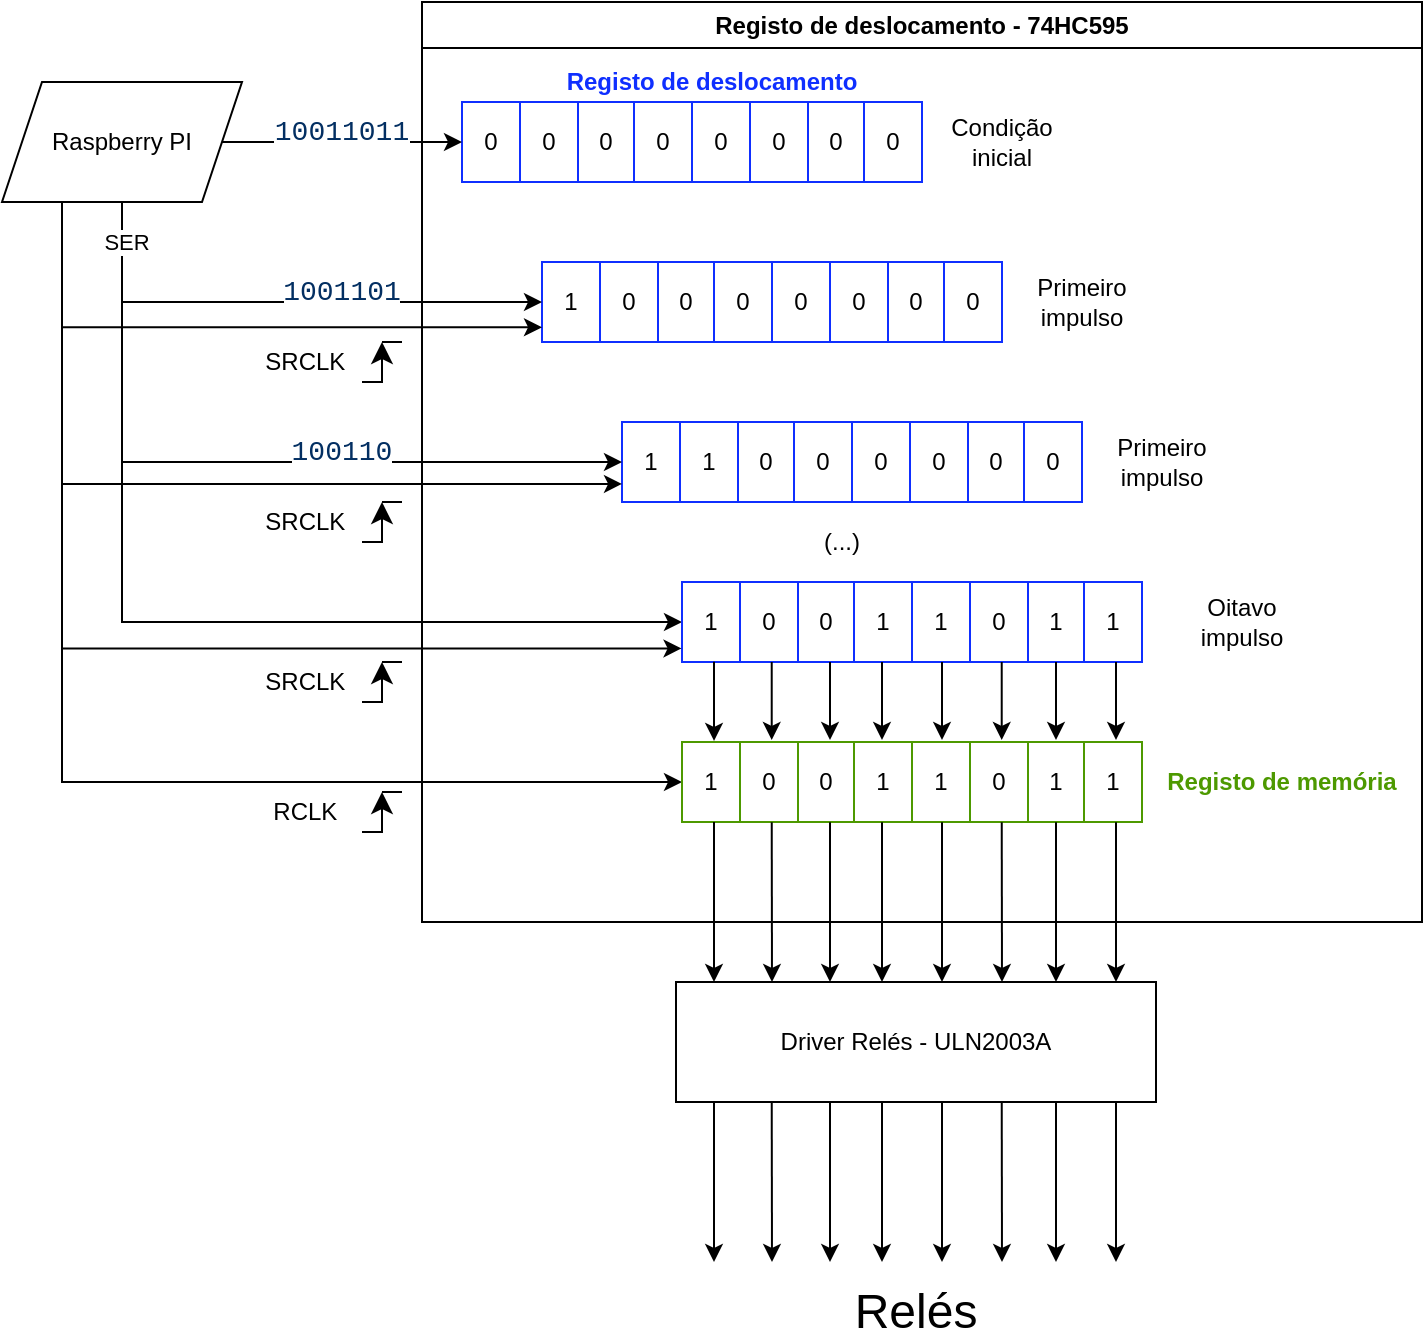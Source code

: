 <mxfile version="24.7.6">
  <diagram name="Page-1" id="7e0a89b8-554c-2b80-1dc8-d5c74ca68de4">
    <mxGraphModel dx="1969" dy="875" grid="1" gridSize="10" guides="1" tooltips="1" connect="1" arrows="1" fold="1" page="1" pageScale="1" pageWidth="827" pageHeight="1169" background="none" math="0" shadow="0">
      <root>
        <mxCell id="0" />
        <mxCell id="1" parent="0" />
        <mxCell id="uhZbqTB7t5NrahT7hXU0-39" value="" style="shape=table;startSize=0;container=1;collapsible=0;childLayout=tableLayout;strokeColor=#0F2FFF;" parent="1" vertex="1">
          <mxGeometry x="330" y="80" width="230" height="40" as="geometry" />
        </mxCell>
        <mxCell id="uhZbqTB7t5NrahT7hXU0-40" value="" style="shape=tableRow;horizontal=0;startSize=0;swimlaneHead=0;swimlaneBody=0;strokeColor=inherit;top=0;left=0;bottom=0;right=0;collapsible=0;dropTarget=0;fillColor=none;points=[[0,0.5],[1,0.5]];portConstraint=eastwest;" parent="uhZbqTB7t5NrahT7hXU0-39" vertex="1">
          <mxGeometry width="230" height="40" as="geometry" />
        </mxCell>
        <mxCell id="uhZbqTB7t5NrahT7hXU0-41" value="0" style="shape=partialRectangle;html=1;whiteSpace=wrap;connectable=0;strokeColor=inherit;overflow=hidden;fillColor=none;top=0;left=0;bottom=0;right=0;pointerEvents=1;" parent="uhZbqTB7t5NrahT7hXU0-40" vertex="1">
          <mxGeometry width="29" height="40" as="geometry">
            <mxRectangle width="29" height="40" as="alternateBounds" />
          </mxGeometry>
        </mxCell>
        <mxCell id="uhZbqTB7t5NrahT7hXU0-42" value="0" style="shape=partialRectangle;html=1;whiteSpace=wrap;connectable=0;strokeColor=#0F2FFF;overflow=hidden;fillColor=none;top=0;left=0;bottom=0;right=0;pointerEvents=1;shadow=1;" parent="uhZbqTB7t5NrahT7hXU0-40" vertex="1">
          <mxGeometry x="29" width="29" height="40" as="geometry">
            <mxRectangle width="29" height="40" as="alternateBounds" />
          </mxGeometry>
        </mxCell>
        <mxCell id="uhZbqTB7t5NrahT7hXU0-43" value="0" style="shape=partialRectangle;html=1;whiteSpace=wrap;connectable=0;strokeColor=inherit;overflow=hidden;fillColor=none;top=0;left=0;bottom=0;right=0;pointerEvents=1;shadow=0;" parent="uhZbqTB7t5NrahT7hXU0-40" vertex="1">
          <mxGeometry x="58" width="28" height="40" as="geometry">
            <mxRectangle width="28" height="40" as="alternateBounds" />
          </mxGeometry>
        </mxCell>
        <mxCell id="uhZbqTB7t5NrahT7hXU0-44" value="0" style="shape=partialRectangle;html=1;whiteSpace=wrap;connectable=0;strokeColor=inherit;overflow=hidden;fillColor=none;top=0;left=0;bottom=0;right=0;pointerEvents=1;" parent="uhZbqTB7t5NrahT7hXU0-40" vertex="1">
          <mxGeometry x="86" width="29" height="40" as="geometry">
            <mxRectangle width="29" height="40" as="alternateBounds" />
          </mxGeometry>
        </mxCell>
        <mxCell id="uhZbqTB7t5NrahT7hXU0-45" value="0" style="shape=partialRectangle;html=1;whiteSpace=wrap;connectable=0;strokeColor=inherit;overflow=hidden;fillColor=none;top=0;left=0;bottom=0;right=0;pointerEvents=1;" parent="uhZbqTB7t5NrahT7hXU0-40" vertex="1">
          <mxGeometry x="115" width="29" height="40" as="geometry">
            <mxRectangle width="29" height="40" as="alternateBounds" />
          </mxGeometry>
        </mxCell>
        <mxCell id="uhZbqTB7t5NrahT7hXU0-46" value="0" style="shape=partialRectangle;html=1;whiteSpace=wrap;connectable=0;strokeColor=inherit;overflow=hidden;fillColor=none;top=0;left=0;bottom=0;right=0;pointerEvents=1;" parent="uhZbqTB7t5NrahT7hXU0-40" vertex="1">
          <mxGeometry x="144" width="29" height="40" as="geometry">
            <mxRectangle width="29" height="40" as="alternateBounds" />
          </mxGeometry>
        </mxCell>
        <mxCell id="uhZbqTB7t5NrahT7hXU0-47" value="0" style="shape=partialRectangle;html=1;whiteSpace=wrap;connectable=0;strokeColor=inherit;overflow=hidden;fillColor=none;top=0;left=0;bottom=0;right=0;pointerEvents=1;" parent="uhZbqTB7t5NrahT7hXU0-40" vertex="1">
          <mxGeometry x="173" width="28" height="40" as="geometry">
            <mxRectangle width="28" height="40" as="alternateBounds" />
          </mxGeometry>
        </mxCell>
        <mxCell id="uhZbqTB7t5NrahT7hXU0-48" value="0" style="shape=partialRectangle;html=1;whiteSpace=wrap;connectable=0;strokeColor=inherit;overflow=hidden;fillColor=none;top=0;left=0;bottom=0;right=0;pointerEvents=1;" parent="uhZbqTB7t5NrahT7hXU0-40" vertex="1">
          <mxGeometry x="201" width="29" height="40" as="geometry">
            <mxRectangle width="29" height="40" as="alternateBounds" />
          </mxGeometry>
        </mxCell>
        <mxCell id="uhZbqTB7t5NrahT7hXU0-49" value="" style="shape=table;startSize=0;container=1;collapsible=0;childLayout=tableLayout;strokeColor=#0F2FFF;" parent="1" vertex="1">
          <mxGeometry x="370" y="160" width="230" height="40" as="geometry" />
        </mxCell>
        <mxCell id="uhZbqTB7t5NrahT7hXU0-50" value="" style="shape=tableRow;horizontal=0;startSize=0;swimlaneHead=0;swimlaneBody=0;strokeColor=inherit;top=0;left=0;bottom=0;right=0;collapsible=0;dropTarget=0;fillColor=none;points=[[0,0.5],[1,0.5]];portConstraint=eastwest;" parent="uhZbqTB7t5NrahT7hXU0-49" vertex="1">
          <mxGeometry width="230" height="40" as="geometry" />
        </mxCell>
        <mxCell id="uhZbqTB7t5NrahT7hXU0-51" value="1" style="shape=partialRectangle;html=1;whiteSpace=wrap;connectable=0;strokeColor=inherit;overflow=hidden;fillColor=none;top=0;left=0;bottom=0;right=0;pointerEvents=1;" parent="uhZbqTB7t5NrahT7hXU0-50" vertex="1">
          <mxGeometry width="29" height="40" as="geometry">
            <mxRectangle width="29" height="40" as="alternateBounds" />
          </mxGeometry>
        </mxCell>
        <mxCell id="uhZbqTB7t5NrahT7hXU0-52" value="0" style="shape=partialRectangle;html=1;whiteSpace=wrap;connectable=0;strokeColor=inherit;overflow=hidden;fillColor=none;top=0;left=0;bottom=0;right=0;pointerEvents=1;" parent="uhZbqTB7t5NrahT7hXU0-50" vertex="1">
          <mxGeometry x="29" width="29" height="40" as="geometry">
            <mxRectangle width="29" height="40" as="alternateBounds" />
          </mxGeometry>
        </mxCell>
        <mxCell id="uhZbqTB7t5NrahT7hXU0-53" value="0" style="shape=partialRectangle;html=1;whiteSpace=wrap;connectable=0;strokeColor=inherit;overflow=hidden;fillColor=none;top=0;left=0;bottom=0;right=0;pointerEvents=1;" parent="uhZbqTB7t5NrahT7hXU0-50" vertex="1">
          <mxGeometry x="58" width="28" height="40" as="geometry">
            <mxRectangle width="28" height="40" as="alternateBounds" />
          </mxGeometry>
        </mxCell>
        <mxCell id="uhZbqTB7t5NrahT7hXU0-54" value="0" style="shape=partialRectangle;html=1;whiteSpace=wrap;connectable=0;strokeColor=inherit;overflow=hidden;fillColor=none;top=0;left=0;bottom=0;right=0;pointerEvents=1;" parent="uhZbqTB7t5NrahT7hXU0-50" vertex="1">
          <mxGeometry x="86" width="29" height="40" as="geometry">
            <mxRectangle width="29" height="40" as="alternateBounds" />
          </mxGeometry>
        </mxCell>
        <mxCell id="uhZbqTB7t5NrahT7hXU0-55" value="0" style="shape=partialRectangle;html=1;whiteSpace=wrap;connectable=0;strokeColor=inherit;overflow=hidden;fillColor=none;top=0;left=0;bottom=0;right=0;pointerEvents=1;" parent="uhZbqTB7t5NrahT7hXU0-50" vertex="1">
          <mxGeometry x="115" width="29" height="40" as="geometry">
            <mxRectangle width="29" height="40" as="alternateBounds" />
          </mxGeometry>
        </mxCell>
        <mxCell id="uhZbqTB7t5NrahT7hXU0-56" value="0" style="shape=partialRectangle;html=1;whiteSpace=wrap;connectable=0;strokeColor=inherit;overflow=hidden;fillColor=none;top=0;left=0;bottom=0;right=0;pointerEvents=1;" parent="uhZbqTB7t5NrahT7hXU0-50" vertex="1">
          <mxGeometry x="144" width="29" height="40" as="geometry">
            <mxRectangle width="29" height="40" as="alternateBounds" />
          </mxGeometry>
        </mxCell>
        <mxCell id="uhZbqTB7t5NrahT7hXU0-57" value="0" style="shape=partialRectangle;html=1;whiteSpace=wrap;connectable=0;strokeColor=inherit;overflow=hidden;fillColor=none;top=0;left=0;bottom=0;right=0;pointerEvents=1;" parent="uhZbqTB7t5NrahT7hXU0-50" vertex="1">
          <mxGeometry x="173" width="28" height="40" as="geometry">
            <mxRectangle width="28" height="40" as="alternateBounds" />
          </mxGeometry>
        </mxCell>
        <mxCell id="uhZbqTB7t5NrahT7hXU0-58" value="0" style="shape=partialRectangle;html=1;whiteSpace=wrap;connectable=0;strokeColor=inherit;overflow=hidden;fillColor=none;top=0;left=0;bottom=0;right=0;pointerEvents=1;" parent="uhZbqTB7t5NrahT7hXU0-50" vertex="1">
          <mxGeometry x="201" width="29" height="40" as="geometry">
            <mxRectangle width="29" height="40" as="alternateBounds" />
          </mxGeometry>
        </mxCell>
        <mxCell id="uhZbqTB7t5NrahT7hXU0-59" value="" style="shape=table;startSize=0;container=1;collapsible=0;childLayout=tableLayout;shadow=0;strokeColor=#0F2FFF;" parent="1" vertex="1">
          <mxGeometry x="410" y="240" width="230" height="40" as="geometry" />
        </mxCell>
        <mxCell id="uhZbqTB7t5NrahT7hXU0-60" value="" style="shape=tableRow;horizontal=0;startSize=0;swimlaneHead=0;swimlaneBody=0;strokeColor=inherit;top=0;left=0;bottom=0;right=0;collapsible=0;dropTarget=0;fillColor=none;points=[[0,0.5],[1,0.5]];portConstraint=eastwest;" parent="uhZbqTB7t5NrahT7hXU0-59" vertex="1">
          <mxGeometry width="230" height="40" as="geometry" />
        </mxCell>
        <mxCell id="uhZbqTB7t5NrahT7hXU0-61" value="1" style="shape=partialRectangle;html=1;whiteSpace=wrap;connectable=0;strokeColor=inherit;overflow=hidden;fillColor=none;top=0;left=0;bottom=0;right=0;pointerEvents=1;" parent="uhZbqTB7t5NrahT7hXU0-60" vertex="1">
          <mxGeometry width="29" height="40" as="geometry">
            <mxRectangle width="29" height="40" as="alternateBounds" />
          </mxGeometry>
        </mxCell>
        <mxCell id="uhZbqTB7t5NrahT7hXU0-62" value="1" style="shape=partialRectangle;html=1;whiteSpace=wrap;connectable=0;strokeColor=inherit;overflow=hidden;fillColor=none;top=0;left=0;bottom=0;right=0;pointerEvents=1;" parent="uhZbqTB7t5NrahT7hXU0-60" vertex="1">
          <mxGeometry x="29" width="29" height="40" as="geometry">
            <mxRectangle width="29" height="40" as="alternateBounds" />
          </mxGeometry>
        </mxCell>
        <mxCell id="uhZbqTB7t5NrahT7hXU0-63" value="0" style="shape=partialRectangle;html=1;whiteSpace=wrap;connectable=0;strokeColor=#0F2FFF;overflow=hidden;fillColor=none;top=0;left=0;bottom=0;right=0;pointerEvents=1;" parent="uhZbqTB7t5NrahT7hXU0-60" vertex="1">
          <mxGeometry x="58" width="28" height="40" as="geometry">
            <mxRectangle width="28" height="40" as="alternateBounds" />
          </mxGeometry>
        </mxCell>
        <mxCell id="uhZbqTB7t5NrahT7hXU0-64" value="0" style="shape=partialRectangle;html=1;whiteSpace=wrap;connectable=0;strokeColor=inherit;overflow=hidden;fillColor=none;top=0;left=0;bottom=0;right=0;pointerEvents=1;" parent="uhZbqTB7t5NrahT7hXU0-60" vertex="1">
          <mxGeometry x="86" width="29" height="40" as="geometry">
            <mxRectangle width="29" height="40" as="alternateBounds" />
          </mxGeometry>
        </mxCell>
        <mxCell id="uhZbqTB7t5NrahT7hXU0-65" value="0" style="shape=partialRectangle;html=1;whiteSpace=wrap;connectable=0;strokeColor=inherit;overflow=hidden;fillColor=none;top=0;left=0;bottom=0;right=0;pointerEvents=1;" parent="uhZbqTB7t5NrahT7hXU0-60" vertex="1">
          <mxGeometry x="115" width="29" height="40" as="geometry">
            <mxRectangle width="29" height="40" as="alternateBounds" />
          </mxGeometry>
        </mxCell>
        <mxCell id="uhZbqTB7t5NrahT7hXU0-66" value="0" style="shape=partialRectangle;html=1;whiteSpace=wrap;connectable=0;strokeColor=inherit;overflow=hidden;fillColor=none;top=0;left=0;bottom=0;right=0;pointerEvents=1;" parent="uhZbqTB7t5NrahT7hXU0-60" vertex="1">
          <mxGeometry x="144" width="29" height="40" as="geometry">
            <mxRectangle width="29" height="40" as="alternateBounds" />
          </mxGeometry>
        </mxCell>
        <mxCell id="uhZbqTB7t5NrahT7hXU0-67" value="0" style="shape=partialRectangle;html=1;whiteSpace=wrap;connectable=0;strokeColor=inherit;overflow=hidden;fillColor=none;top=0;left=0;bottom=0;right=0;pointerEvents=1;" parent="uhZbqTB7t5NrahT7hXU0-60" vertex="1">
          <mxGeometry x="173" width="28" height="40" as="geometry">
            <mxRectangle width="28" height="40" as="alternateBounds" />
          </mxGeometry>
        </mxCell>
        <mxCell id="uhZbqTB7t5NrahT7hXU0-68" value="0" style="shape=partialRectangle;html=1;whiteSpace=wrap;connectable=0;strokeColor=inherit;overflow=hidden;fillColor=none;top=0;left=0;bottom=0;right=0;pointerEvents=1;" parent="uhZbqTB7t5NrahT7hXU0-60" vertex="1">
          <mxGeometry x="201" width="29" height="40" as="geometry">
            <mxRectangle width="29" height="40" as="alternateBounds" />
          </mxGeometry>
        </mxCell>
        <mxCell id="uhZbqTB7t5NrahT7hXU0-74" style="edgeStyle=orthogonalEdgeStyle;rounded=0;orthogonalLoop=1;jettySize=auto;html=1;entryX=0;entryY=0.5;entryDx=0;entryDy=0;" parent="1" source="uhZbqTB7t5NrahT7hXU0-70" target="uhZbqTB7t5NrahT7hXU0-50" edge="1">
          <mxGeometry relative="1" as="geometry" />
        </mxCell>
        <mxCell id="uhZbqTB7t5NrahT7hXU0-96" style="edgeStyle=orthogonalEdgeStyle;rounded=0;orthogonalLoop=1;jettySize=auto;html=1;exitX=0.5;exitY=1;exitDx=0;exitDy=0;entryX=0;entryY=0.5;entryDx=0;entryDy=0;" parent="1" source="uhZbqTB7t5NrahT7hXU0-70" target="uhZbqTB7t5NrahT7hXU0-60" edge="1">
          <mxGeometry relative="1" as="geometry" />
        </mxCell>
        <mxCell id="uhZbqTB7t5NrahT7hXU0-109" style="edgeStyle=orthogonalEdgeStyle;rounded=0;orthogonalLoop=1;jettySize=auto;html=1;entryX=0;entryY=0.5;entryDx=0;entryDy=0;" parent="1" source="uhZbqTB7t5NrahT7hXU0-70" target="uhZbqTB7t5NrahT7hXU0-40" edge="1">
          <mxGeometry relative="1" as="geometry" />
        </mxCell>
        <mxCell id="uhZbqTB7t5NrahT7hXU0-124" style="edgeStyle=orthogonalEdgeStyle;rounded=0;orthogonalLoop=1;jettySize=auto;html=1;exitX=0.5;exitY=1;exitDx=0;exitDy=0;entryX=0;entryY=0.5;entryDx=0;entryDy=0;" parent="1" source="uhZbqTB7t5NrahT7hXU0-70" target="uhZbqTB7t5NrahT7hXU0-113" edge="1">
          <mxGeometry relative="1" as="geometry" />
        </mxCell>
        <mxCell id="uhZbqTB7t5NrahT7hXU0-150" value="SER" style="edgeLabel;html=1;align=center;verticalAlign=middle;resizable=0;points=[];" parent="uhZbqTB7t5NrahT7hXU0-124" vertex="1" connectable="0">
          <mxGeometry x="-0.918" y="2" relative="1" as="geometry">
            <mxPoint as="offset" />
          </mxGeometry>
        </mxCell>
        <mxCell id="uhZbqTB7t5NrahT7hXU0-149" style="edgeStyle=orthogonalEdgeStyle;rounded=0;orthogonalLoop=1;jettySize=auto;html=1;exitX=0.25;exitY=1;exitDx=0;exitDy=0;entryX=0;entryY=0.5;entryDx=0;entryDy=0;" parent="1" source="uhZbqTB7t5NrahT7hXU0-70" target="uhZbqTB7t5NrahT7hXU0-139" edge="1">
          <mxGeometry relative="1" as="geometry" />
        </mxCell>
        <mxCell id="uhZbqTB7t5NrahT7hXU0-70" value="Raspberry PI" style="shape=parallelogram;perimeter=parallelogramPerimeter;whiteSpace=wrap;html=1;fixedSize=1;" parent="1" vertex="1">
          <mxGeometry x="100" y="70" width="120" height="60" as="geometry" />
        </mxCell>
        <mxCell id="uhZbqTB7t5NrahT7hXU0-73" value="Condição inicial" style="text;html=1;align=center;verticalAlign=middle;whiteSpace=wrap;rounded=0;" parent="1" vertex="1">
          <mxGeometry x="570" y="85" width="60" height="30" as="geometry" />
        </mxCell>
        <mxCell id="uhZbqTB7t5NrahT7hXU0-75" value="&lt;div style=&quot;color: rgb(36, 41, 46); background-color: rgb(255, 255, 255); font-family: Consolas, &amp;quot;Courier New&amp;quot;, monospace; font-size: 14px; line-height: 19px; white-space: pre;&quot;&gt;&lt;span style=&quot;color: #032f62;&quot;&gt;1001101&lt;/span&gt;&lt;/div&gt;" style="text;html=1;align=center;verticalAlign=middle;whiteSpace=wrap;rounded=0;" parent="1" vertex="1">
          <mxGeometry x="240" y="160" width="60" height="30" as="geometry" />
        </mxCell>
        <mxCell id="uhZbqTB7t5NrahT7hXU0-78" style="edgeStyle=orthogonalEdgeStyle;rounded=0;orthogonalLoop=1;jettySize=auto;html=1;exitX=0.25;exitY=1;exitDx=0;exitDy=0;entryX=0;entryY=0.816;entryDx=0;entryDy=0;entryPerimeter=0;" parent="1" source="uhZbqTB7t5NrahT7hXU0-70" target="uhZbqTB7t5NrahT7hXU0-50" edge="1">
          <mxGeometry relative="1" as="geometry" />
        </mxCell>
        <mxCell id="uhZbqTB7t5NrahT7hXU0-93" value="" style="group" parent="1" vertex="1" connectable="0">
          <mxGeometry x="230" y="200" width="70" height="20" as="geometry" />
        </mxCell>
        <mxCell id="uhZbqTB7t5NrahT7hXU0-76" value="SRCLK&amp;nbsp;&amp;nbsp;" style="text;html=1;align=center;verticalAlign=middle;whiteSpace=wrap;rounded=0;" parent="uhZbqTB7t5NrahT7hXU0-93" vertex="1">
          <mxGeometry y="5" width="50" height="10" as="geometry" />
        </mxCell>
        <mxCell id="uhZbqTB7t5NrahT7hXU0-92" value="" style="group" parent="uhZbqTB7t5NrahT7hXU0-93" vertex="1" connectable="0">
          <mxGeometry x="50" width="20" height="20" as="geometry" />
        </mxCell>
        <mxCell id="uhZbqTB7t5NrahT7hXU0-88" value="" style="endArrow=none;html=1;rounded=0;movable=1;resizable=1;rotatable=1;deletable=1;editable=1;locked=0;connectable=1;" parent="uhZbqTB7t5NrahT7hXU0-92" edge="1">
          <mxGeometry width="50" height="50" relative="1" as="geometry">
            <mxPoint x="10" as="sourcePoint" />
            <mxPoint x="20" as="targetPoint" />
          </mxGeometry>
        </mxCell>
        <mxCell id="uhZbqTB7t5NrahT7hXU0-91" value="" style="edgeStyle=segmentEdgeStyle;endArrow=classic;html=1;curved=0;rounded=0;endSize=8;startSize=8;movable=1;resizable=1;rotatable=1;deletable=1;editable=1;locked=0;connectable=1;" parent="uhZbqTB7t5NrahT7hXU0-92" edge="1">
          <mxGeometry width="50" height="50" relative="1" as="geometry">
            <mxPoint y="20" as="sourcePoint" />
            <mxPoint x="10" as="targetPoint" />
          </mxGeometry>
        </mxCell>
        <mxCell id="uhZbqTB7t5NrahT7hXU0-94" value="Primeiro impulso" style="text;html=1;align=center;verticalAlign=middle;whiteSpace=wrap;rounded=0;" parent="1" vertex="1">
          <mxGeometry x="610" y="165" width="60" height="30" as="geometry" />
        </mxCell>
        <mxCell id="uhZbqTB7t5NrahT7hXU0-98" style="edgeStyle=orthogonalEdgeStyle;rounded=0;orthogonalLoop=1;jettySize=auto;html=1;exitX=0.25;exitY=1;exitDx=0;exitDy=0;entryX=0;entryY=0.774;entryDx=0;entryDy=0;entryPerimeter=0;" parent="1" source="uhZbqTB7t5NrahT7hXU0-70" target="uhZbqTB7t5NrahT7hXU0-60" edge="1">
          <mxGeometry relative="1" as="geometry" />
        </mxCell>
        <mxCell id="uhZbqTB7t5NrahT7hXU0-99" value="&lt;div style=&quot;color: rgb(36, 41, 46); background-color: rgb(255, 255, 255); font-family: Consolas, &amp;quot;Courier New&amp;quot;, monospace; font-size: 14px; line-height: 19px; white-space: pre;&quot;&gt;&lt;span style=&quot;color: #032f62;&quot;&gt;100110&lt;/span&gt;&lt;/div&gt;" style="text;html=1;align=center;verticalAlign=middle;whiteSpace=wrap;rounded=0;" parent="1" vertex="1">
          <mxGeometry x="240" y="240" width="60" height="30" as="geometry" />
        </mxCell>
        <mxCell id="uhZbqTB7t5NrahT7hXU0-100" value="" style="group" parent="1" vertex="1" connectable="0">
          <mxGeometry x="230" y="280" width="70" height="20" as="geometry" />
        </mxCell>
        <mxCell id="uhZbqTB7t5NrahT7hXU0-101" value="SRCLK&amp;nbsp;&amp;nbsp;" style="text;html=1;align=center;verticalAlign=middle;whiteSpace=wrap;rounded=0;" parent="uhZbqTB7t5NrahT7hXU0-100" vertex="1">
          <mxGeometry y="5" width="50" height="10" as="geometry" />
        </mxCell>
        <mxCell id="uhZbqTB7t5NrahT7hXU0-102" value="" style="group" parent="uhZbqTB7t5NrahT7hXU0-100" vertex="1" connectable="0">
          <mxGeometry x="50" width="20" height="20" as="geometry" />
        </mxCell>
        <mxCell id="uhZbqTB7t5NrahT7hXU0-103" value="" style="endArrow=none;html=1;rounded=0;movable=1;resizable=1;rotatable=1;deletable=1;editable=1;locked=0;connectable=1;" parent="uhZbqTB7t5NrahT7hXU0-102" edge="1">
          <mxGeometry width="50" height="50" relative="1" as="geometry">
            <mxPoint x="10" as="sourcePoint" />
            <mxPoint x="20" as="targetPoint" />
          </mxGeometry>
        </mxCell>
        <mxCell id="uhZbqTB7t5NrahT7hXU0-104" value="" style="edgeStyle=segmentEdgeStyle;endArrow=classic;html=1;curved=0;rounded=0;endSize=8;startSize=8;movable=1;resizable=1;rotatable=1;deletable=1;editable=1;locked=0;connectable=1;" parent="uhZbqTB7t5NrahT7hXU0-102" edge="1">
          <mxGeometry width="50" height="50" relative="1" as="geometry">
            <mxPoint y="20" as="sourcePoint" />
            <mxPoint x="10" as="targetPoint" />
          </mxGeometry>
        </mxCell>
        <mxCell id="uhZbqTB7t5NrahT7hXU0-105" value="Primeiro impulso" style="text;html=1;align=center;verticalAlign=middle;whiteSpace=wrap;rounded=0;" parent="1" vertex="1">
          <mxGeometry x="650" y="245" width="60" height="30" as="geometry" />
        </mxCell>
        <mxCell id="uhZbqTB7t5NrahT7hXU0-110" value="&lt;div style=&quot;color: rgb(36, 41, 46); background-color: rgb(255, 255, 255); font-family: Consolas, &amp;quot;Courier New&amp;quot;, monospace; font-size: 14px; line-height: 19px; white-space: pre;&quot;&gt;&lt;span style=&quot;color: #032f62;&quot;&gt;10011011&lt;/span&gt;&lt;/div&gt;" style="text;html=1;align=center;verticalAlign=middle;whiteSpace=wrap;rounded=0;" parent="1" vertex="1">
          <mxGeometry x="240" y="80" width="60" height="30" as="geometry" />
        </mxCell>
        <mxCell id="uhZbqTB7t5NrahT7hXU0-111" value="(...)" style="text;html=1;align=center;verticalAlign=middle;whiteSpace=wrap;rounded=0;" parent="1" vertex="1">
          <mxGeometry x="490" y="290" width="60" height="20" as="geometry" />
        </mxCell>
        <mxCell id="uhZbqTB7t5NrahT7hXU0-112" value="" style="shape=table;startSize=0;container=1;collapsible=0;childLayout=tableLayout;strokeColor=#0F2FFF;points=[[0,0,0,0,0],[0,0.25,0,0,0],[0,0.5,0,0,0],[0,0.75,0,0,0],[0,1,0,0,0],[0.09,0.99,0,0,0],[0.25,0,0,0,0],[0.25,1,0,0,0],[0.35,0.99,0,0,0],[0.5,0,0,0,0],[0.5,1,0,0,0],[0.61,1,0,0,1],[0.75,0,0,0,0],[0.75,1,0,0,0],[0.88,1,0,0,0],[1,0,0,0,0],[1,0.25,0,0,0],[1,0.5,0,0,0],[1,0.75,0,0,0],[1,1,0,0,0]];" parent="1" vertex="1">
          <mxGeometry x="440" y="320" width="230" height="40" as="geometry" />
        </mxCell>
        <mxCell id="uhZbqTB7t5NrahT7hXU0-113" value="" style="shape=tableRow;horizontal=0;startSize=0;swimlaneHead=0;swimlaneBody=0;strokeColor=inherit;top=0;left=0;bottom=0;right=0;collapsible=0;dropTarget=0;fillColor=none;points=[[0,0.5],[1,0.5]];portConstraint=eastwest;" parent="uhZbqTB7t5NrahT7hXU0-112" vertex="1">
          <mxGeometry width="230" height="40" as="geometry" />
        </mxCell>
        <mxCell id="uhZbqTB7t5NrahT7hXU0-114" value="1" style="shape=partialRectangle;html=1;whiteSpace=wrap;connectable=0;strokeColor=inherit;overflow=hidden;fillColor=none;top=0;left=0;bottom=0;right=0;pointerEvents=1;" parent="uhZbqTB7t5NrahT7hXU0-113" vertex="1">
          <mxGeometry width="29" height="40" as="geometry">
            <mxRectangle width="29" height="40" as="alternateBounds" />
          </mxGeometry>
        </mxCell>
        <mxCell id="uhZbqTB7t5NrahT7hXU0-115" value="0" style="shape=partialRectangle;html=1;whiteSpace=wrap;connectable=0;strokeColor=inherit;overflow=hidden;fillColor=none;top=0;left=0;bottom=0;right=0;pointerEvents=1;" parent="uhZbqTB7t5NrahT7hXU0-113" vertex="1">
          <mxGeometry x="29" width="29" height="40" as="geometry">
            <mxRectangle width="29" height="40" as="alternateBounds" />
          </mxGeometry>
        </mxCell>
        <mxCell id="uhZbqTB7t5NrahT7hXU0-116" value="0" style="shape=partialRectangle;html=1;whiteSpace=wrap;connectable=0;strokeColor=inherit;overflow=hidden;fillColor=none;top=0;left=0;bottom=0;right=0;pointerEvents=1;" parent="uhZbqTB7t5NrahT7hXU0-113" vertex="1">
          <mxGeometry x="58" width="28" height="40" as="geometry">
            <mxRectangle width="28" height="40" as="alternateBounds" />
          </mxGeometry>
        </mxCell>
        <mxCell id="uhZbqTB7t5NrahT7hXU0-117" value="1" style="shape=partialRectangle;html=1;whiteSpace=wrap;connectable=0;strokeColor=inherit;overflow=hidden;fillColor=none;top=0;left=0;bottom=0;right=0;pointerEvents=1;" parent="uhZbqTB7t5NrahT7hXU0-113" vertex="1">
          <mxGeometry x="86" width="29" height="40" as="geometry">
            <mxRectangle width="29" height="40" as="alternateBounds" />
          </mxGeometry>
        </mxCell>
        <mxCell id="uhZbqTB7t5NrahT7hXU0-118" value="1" style="shape=partialRectangle;html=1;whiteSpace=wrap;connectable=0;strokeColor=inherit;overflow=hidden;fillColor=none;top=0;left=0;bottom=0;right=0;pointerEvents=1;" parent="uhZbqTB7t5NrahT7hXU0-113" vertex="1">
          <mxGeometry x="115" width="29" height="40" as="geometry">
            <mxRectangle width="29" height="40" as="alternateBounds" />
          </mxGeometry>
        </mxCell>
        <mxCell id="uhZbqTB7t5NrahT7hXU0-119" value="0" style="shape=partialRectangle;html=1;whiteSpace=wrap;connectable=0;strokeColor=inherit;overflow=hidden;fillColor=none;top=0;left=0;bottom=0;right=0;pointerEvents=1;" parent="uhZbqTB7t5NrahT7hXU0-113" vertex="1">
          <mxGeometry x="144" width="29" height="40" as="geometry">
            <mxRectangle width="29" height="40" as="alternateBounds" />
          </mxGeometry>
        </mxCell>
        <mxCell id="uhZbqTB7t5NrahT7hXU0-120" value="1" style="shape=partialRectangle;html=1;whiteSpace=wrap;connectable=0;strokeColor=inherit;overflow=hidden;fillColor=none;top=0;left=0;bottom=0;right=0;pointerEvents=1;" parent="uhZbqTB7t5NrahT7hXU0-113" vertex="1">
          <mxGeometry x="173" width="28" height="40" as="geometry">
            <mxRectangle width="28" height="40" as="alternateBounds" />
          </mxGeometry>
        </mxCell>
        <mxCell id="uhZbqTB7t5NrahT7hXU0-121" value="1" style="shape=partialRectangle;html=1;whiteSpace=wrap;connectable=0;strokeColor=inherit;overflow=hidden;fillColor=none;top=0;left=0;bottom=0;right=0;pointerEvents=1;" parent="uhZbqTB7t5NrahT7hXU0-113" vertex="1">
          <mxGeometry x="201" width="29" height="40" as="geometry">
            <mxRectangle width="29" height="40" as="alternateBounds" />
          </mxGeometry>
        </mxCell>
        <mxCell id="uhZbqTB7t5NrahT7hXU0-122" value="Oitavo&lt;div&gt;impulso&lt;/div&gt;" style="text;html=1;align=center;verticalAlign=middle;whiteSpace=wrap;rounded=0;" parent="1" vertex="1">
          <mxGeometry x="690" y="325" width="60" height="30" as="geometry" />
        </mxCell>
        <mxCell id="uhZbqTB7t5NrahT7hXU0-125" style="edgeStyle=orthogonalEdgeStyle;rounded=0;orthogonalLoop=1;jettySize=auto;html=1;exitX=0.25;exitY=1;exitDx=0;exitDy=0;entryX=-0.001;entryY=0.83;entryDx=0;entryDy=0;entryPerimeter=0;" parent="1" source="uhZbqTB7t5NrahT7hXU0-70" target="uhZbqTB7t5NrahT7hXU0-113" edge="1">
          <mxGeometry relative="1" as="geometry" />
        </mxCell>
        <mxCell id="uhZbqTB7t5NrahT7hXU0-132" value="" style="group" parent="1" vertex="1" connectable="0">
          <mxGeometry x="230" y="360" width="70" height="20" as="geometry" />
        </mxCell>
        <mxCell id="uhZbqTB7t5NrahT7hXU0-133" value="SRCLK&amp;nbsp;&amp;nbsp;" style="text;html=1;align=center;verticalAlign=middle;whiteSpace=wrap;rounded=0;" parent="uhZbqTB7t5NrahT7hXU0-132" vertex="1">
          <mxGeometry y="5" width="50" height="10" as="geometry" />
        </mxCell>
        <mxCell id="uhZbqTB7t5NrahT7hXU0-134" value="" style="group" parent="uhZbqTB7t5NrahT7hXU0-132" vertex="1" connectable="0">
          <mxGeometry x="50" width="20" height="20" as="geometry" />
        </mxCell>
        <mxCell id="uhZbqTB7t5NrahT7hXU0-135" value="" style="endArrow=none;html=1;rounded=0;movable=1;resizable=1;rotatable=1;deletable=1;editable=1;locked=0;connectable=1;" parent="uhZbqTB7t5NrahT7hXU0-134" edge="1">
          <mxGeometry width="50" height="50" relative="1" as="geometry">
            <mxPoint x="10" as="sourcePoint" />
            <mxPoint x="20" as="targetPoint" />
          </mxGeometry>
        </mxCell>
        <mxCell id="uhZbqTB7t5NrahT7hXU0-136" value="" style="edgeStyle=segmentEdgeStyle;endArrow=classic;html=1;curved=0;rounded=0;endSize=8;startSize=8;movable=1;resizable=1;rotatable=1;deletable=1;editable=1;locked=0;connectable=1;" parent="uhZbqTB7t5NrahT7hXU0-134" edge="1">
          <mxGeometry width="50" height="50" relative="1" as="geometry">
            <mxPoint y="20" as="sourcePoint" />
            <mxPoint x="10" as="targetPoint" />
          </mxGeometry>
        </mxCell>
        <mxCell id="uhZbqTB7t5NrahT7hXU0-138" value="" style="shape=table;startSize=0;container=1;collapsible=0;childLayout=tableLayout;strokeColor=#4D9900;" parent="1" vertex="1">
          <mxGeometry x="440" y="400" width="230" height="40" as="geometry" />
        </mxCell>
        <mxCell id="uhZbqTB7t5NrahT7hXU0-139" value="" style="shape=tableRow;horizontal=0;startSize=0;swimlaneHead=0;swimlaneBody=0;strokeColor=#4D9900;top=0;left=0;bottom=0;right=0;collapsible=0;dropTarget=0;fillColor=none;points=[[0,0.5],[1,0.5]];portConstraint=eastwest;" parent="uhZbqTB7t5NrahT7hXU0-138" vertex="1">
          <mxGeometry width="230" height="40" as="geometry" />
        </mxCell>
        <mxCell id="uhZbqTB7t5NrahT7hXU0-140" value="1" style="shape=partialRectangle;html=1;whiteSpace=wrap;connectable=0;strokeColor=inherit;overflow=hidden;fillColor=none;top=0;left=0;bottom=0;right=0;pointerEvents=1;" parent="uhZbqTB7t5NrahT7hXU0-139" vertex="1">
          <mxGeometry width="29" height="40" as="geometry">
            <mxRectangle width="29" height="40" as="alternateBounds" />
          </mxGeometry>
        </mxCell>
        <mxCell id="uhZbqTB7t5NrahT7hXU0-141" value="0" style="shape=partialRectangle;html=1;whiteSpace=wrap;connectable=0;strokeColor=inherit;overflow=hidden;fillColor=none;top=0;left=0;bottom=0;right=0;pointerEvents=1;" parent="uhZbqTB7t5NrahT7hXU0-139" vertex="1">
          <mxGeometry x="29" width="29" height="40" as="geometry">
            <mxRectangle width="29" height="40" as="alternateBounds" />
          </mxGeometry>
        </mxCell>
        <mxCell id="uhZbqTB7t5NrahT7hXU0-142" value="0" style="shape=partialRectangle;html=1;whiteSpace=wrap;connectable=0;strokeColor=inherit;overflow=hidden;fillColor=none;top=0;left=0;bottom=0;right=0;pointerEvents=1;" parent="uhZbqTB7t5NrahT7hXU0-139" vertex="1">
          <mxGeometry x="58" width="28" height="40" as="geometry">
            <mxRectangle width="28" height="40" as="alternateBounds" />
          </mxGeometry>
        </mxCell>
        <mxCell id="uhZbqTB7t5NrahT7hXU0-143" value="1" style="shape=partialRectangle;html=1;whiteSpace=wrap;connectable=0;strokeColor=inherit;overflow=hidden;fillColor=none;top=0;left=0;bottom=0;right=0;pointerEvents=1;" parent="uhZbqTB7t5NrahT7hXU0-139" vertex="1">
          <mxGeometry x="86" width="29" height="40" as="geometry">
            <mxRectangle width="29" height="40" as="alternateBounds" />
          </mxGeometry>
        </mxCell>
        <mxCell id="uhZbqTB7t5NrahT7hXU0-144" value="1" style="shape=partialRectangle;html=1;whiteSpace=wrap;connectable=0;strokeColor=inherit;overflow=hidden;fillColor=none;top=0;left=0;bottom=0;right=0;pointerEvents=1;" parent="uhZbqTB7t5NrahT7hXU0-139" vertex="1">
          <mxGeometry x="115" width="29" height="40" as="geometry">
            <mxRectangle width="29" height="40" as="alternateBounds" />
          </mxGeometry>
        </mxCell>
        <mxCell id="uhZbqTB7t5NrahT7hXU0-145" value="0" style="shape=partialRectangle;html=1;whiteSpace=wrap;connectable=0;strokeColor=inherit;overflow=hidden;fillColor=none;top=0;left=0;bottom=0;right=0;pointerEvents=1;" parent="uhZbqTB7t5NrahT7hXU0-139" vertex="1">
          <mxGeometry x="144" width="29" height="40" as="geometry">
            <mxRectangle width="29" height="40" as="alternateBounds" />
          </mxGeometry>
        </mxCell>
        <mxCell id="uhZbqTB7t5NrahT7hXU0-146" value="1" style="shape=partialRectangle;html=1;whiteSpace=wrap;connectable=0;strokeColor=inherit;overflow=hidden;fillColor=none;top=0;left=0;bottom=0;right=0;pointerEvents=1;" parent="uhZbqTB7t5NrahT7hXU0-139" vertex="1">
          <mxGeometry x="173" width="28" height="40" as="geometry">
            <mxRectangle width="28" height="40" as="alternateBounds" />
          </mxGeometry>
        </mxCell>
        <mxCell id="uhZbqTB7t5NrahT7hXU0-147" value="1" style="shape=partialRectangle;html=1;whiteSpace=wrap;connectable=0;strokeColor=inherit;overflow=hidden;fillColor=none;top=0;left=0;bottom=0;right=0;pointerEvents=1;" parent="uhZbqTB7t5NrahT7hXU0-139" vertex="1">
          <mxGeometry x="201" width="29" height="40" as="geometry">
            <mxRectangle width="29" height="40" as="alternateBounds" />
          </mxGeometry>
        </mxCell>
        <mxCell id="uhZbqTB7t5NrahT7hXU0-151" value="&lt;font color=&quot;#4d9900&quot;&gt;&lt;b&gt;Registo de memória&lt;/b&gt;&lt;/font&gt;" style="text;html=1;align=center;verticalAlign=middle;whiteSpace=wrap;rounded=0;" parent="1" vertex="1">
          <mxGeometry x="680" y="405" width="120" height="30" as="geometry" />
        </mxCell>
        <mxCell id="uhZbqTB7t5NrahT7hXU0-153" value="" style="group" parent="1" vertex="1" connectable="0">
          <mxGeometry x="230" y="425" width="70" height="20" as="geometry" />
        </mxCell>
        <mxCell id="uhZbqTB7t5NrahT7hXU0-154" value="RCLK&amp;nbsp;&amp;nbsp;" style="text;html=1;align=center;verticalAlign=middle;whiteSpace=wrap;rounded=0;" parent="uhZbqTB7t5NrahT7hXU0-153" vertex="1">
          <mxGeometry y="5" width="50" height="10" as="geometry" />
        </mxCell>
        <mxCell id="uhZbqTB7t5NrahT7hXU0-155" value="" style="group" parent="uhZbqTB7t5NrahT7hXU0-153" vertex="1" connectable="0">
          <mxGeometry x="50" width="20" height="20" as="geometry" />
        </mxCell>
        <mxCell id="uhZbqTB7t5NrahT7hXU0-156" value="" style="endArrow=none;html=1;rounded=0;movable=1;resizable=1;rotatable=1;deletable=1;editable=1;locked=0;connectable=1;" parent="uhZbqTB7t5NrahT7hXU0-155" edge="1">
          <mxGeometry width="50" height="50" relative="1" as="geometry">
            <mxPoint x="10" as="sourcePoint" />
            <mxPoint x="20" as="targetPoint" />
          </mxGeometry>
        </mxCell>
        <mxCell id="uhZbqTB7t5NrahT7hXU0-157" value="" style="edgeStyle=segmentEdgeStyle;endArrow=classic;html=1;curved=0;rounded=0;endSize=8;startSize=8;movable=1;resizable=1;rotatable=1;deletable=1;editable=1;locked=0;connectable=1;" parent="uhZbqTB7t5NrahT7hXU0-155" edge="1">
          <mxGeometry width="50" height="50" relative="1" as="geometry">
            <mxPoint y="20" as="sourcePoint" />
            <mxPoint x="10" as="targetPoint" />
          </mxGeometry>
        </mxCell>
        <mxCell id="uhZbqTB7t5NrahT7hXU0-159" value="" style="endArrow=classic;html=1;rounded=0;exitX=0.06;exitY=0.997;exitDx=0;exitDy=0;exitPerimeter=0;entryX=0.06;entryY=-0.014;entryDx=0;entryDy=0;entryPerimeter=0;" parent="1" edge="1">
          <mxGeometry width="50" height="50" relative="1" as="geometry">
            <mxPoint x="456.0" y="359.88" as="sourcePoint" />
            <mxPoint x="456.0" y="399.44" as="targetPoint" />
          </mxGeometry>
        </mxCell>
        <mxCell id="uhZbqTB7t5NrahT7hXU0-160" value="" style="endArrow=classic;html=1;rounded=0;exitX=0.06;exitY=0.997;exitDx=0;exitDy=0;exitPerimeter=0;entryX=0.06;entryY=-0.014;entryDx=0;entryDy=0;entryPerimeter=0;" parent="1" edge="1">
          <mxGeometry width="50" height="50" relative="1" as="geometry">
            <mxPoint x="484.86" y="360" as="sourcePoint" />
            <mxPoint x="484.86" y="399" as="targetPoint" />
          </mxGeometry>
        </mxCell>
        <mxCell id="uhZbqTB7t5NrahT7hXU0-161" value="" style="endArrow=classic;html=1;rounded=0;exitX=0.06;exitY=0.997;exitDx=0;exitDy=0;exitPerimeter=0;entryX=0.06;entryY=-0.014;entryDx=0;entryDy=0;entryPerimeter=0;" parent="1" edge="1">
          <mxGeometry width="50" height="50" relative="1" as="geometry">
            <mxPoint x="514" y="360" as="sourcePoint" />
            <mxPoint x="514" y="399" as="targetPoint" />
          </mxGeometry>
        </mxCell>
        <mxCell id="uhZbqTB7t5NrahT7hXU0-162" value="" style="endArrow=classic;html=1;rounded=0;exitX=0.06;exitY=0.997;exitDx=0;exitDy=0;exitPerimeter=0;entryX=0.06;entryY=-0.014;entryDx=0;entryDy=0;entryPerimeter=0;" parent="1" edge="1">
          <mxGeometry width="50" height="50" relative="1" as="geometry">
            <mxPoint x="540" y="360" as="sourcePoint" />
            <mxPoint x="540" y="399" as="targetPoint" />
          </mxGeometry>
        </mxCell>
        <mxCell id="uhZbqTB7t5NrahT7hXU0-163" value="" style="endArrow=classic;html=1;rounded=0;exitX=0.06;exitY=0.997;exitDx=0;exitDy=0;exitPerimeter=0;entryX=0.06;entryY=-0.014;entryDx=0;entryDy=0;entryPerimeter=0;" parent="1" edge="1">
          <mxGeometry width="50" height="50" relative="1" as="geometry">
            <mxPoint x="570" y="360" as="sourcePoint" />
            <mxPoint x="570" y="399" as="targetPoint" />
          </mxGeometry>
        </mxCell>
        <mxCell id="uhZbqTB7t5NrahT7hXU0-164" value="" style="endArrow=classic;html=1;rounded=0;exitX=0.06;exitY=0.997;exitDx=0;exitDy=0;exitPerimeter=0;entryX=0.06;entryY=-0.014;entryDx=0;entryDy=0;entryPerimeter=0;" parent="1" edge="1">
          <mxGeometry width="50" height="50" relative="1" as="geometry">
            <mxPoint x="599.86" y="360" as="sourcePoint" />
            <mxPoint x="599.86" y="399" as="targetPoint" />
          </mxGeometry>
        </mxCell>
        <mxCell id="uhZbqTB7t5NrahT7hXU0-165" value="" style="endArrow=classic;html=1;rounded=0;exitX=0.06;exitY=0.997;exitDx=0;exitDy=0;exitPerimeter=0;entryX=0.06;entryY=-0.014;entryDx=0;entryDy=0;entryPerimeter=0;" parent="1" edge="1">
          <mxGeometry width="50" height="50" relative="1" as="geometry">
            <mxPoint x="627" y="360" as="sourcePoint" />
            <mxPoint x="627" y="399" as="targetPoint" />
          </mxGeometry>
        </mxCell>
        <mxCell id="uhZbqTB7t5NrahT7hXU0-166" value="" style="endArrow=classic;html=1;rounded=0;exitX=0.06;exitY=0.997;exitDx=0;exitDy=0;exitPerimeter=0;entryX=0.06;entryY=-0.014;entryDx=0;entryDy=0;entryPerimeter=0;" parent="1" edge="1">
          <mxGeometry width="50" height="50" relative="1" as="geometry">
            <mxPoint x="657" y="360" as="sourcePoint" />
            <mxPoint x="657" y="399" as="targetPoint" />
          </mxGeometry>
        </mxCell>
        <mxCell id="uhZbqTB7t5NrahT7hXU0-175" value="&lt;font style=&quot;font-size: 24px;&quot;&gt;Relés&lt;/font&gt;" style="text;html=1;align=center;verticalAlign=middle;whiteSpace=wrap;rounded=0;" parent="1" vertex="1">
          <mxGeometry x="526.5" y="670" width="60" height="30" as="geometry" />
        </mxCell>
        <mxCell id="zEXcVn-If0xFbKDwctVV-1" value="Registo de deslocamento - 74HC595" style="swimlane;whiteSpace=wrap;html=1;" vertex="1" parent="1">
          <mxGeometry x="310" y="30" width="500" height="460" as="geometry" />
        </mxCell>
        <mxCell id="uhZbqTB7t5NrahT7hXU0-137" value="&lt;font color=&quot;#0f2fff&quot;&gt;&lt;b&gt;Registo de deslocamento&lt;/b&gt;&lt;/font&gt;" style="text;html=1;align=center;verticalAlign=middle;whiteSpace=wrap;rounded=0;" parent="zEXcVn-If0xFbKDwctVV-1" vertex="1">
          <mxGeometry x="69.5" y="25" width="150" height="30" as="geometry" />
        </mxCell>
        <mxCell id="zEXcVn-If0xFbKDwctVV-2" value="Driver Relés - ULN2003A" style="rounded=0;whiteSpace=wrap;html=1;" vertex="1" parent="1">
          <mxGeometry x="437" y="520" width="240" height="60" as="geometry" />
        </mxCell>
        <mxCell id="zEXcVn-If0xFbKDwctVV-3" value="" style="group" vertex="1" connectable="0" parent="1">
          <mxGeometry x="456" y="440.0" width="201" height="80.0" as="geometry" />
        </mxCell>
        <mxCell id="uhZbqTB7t5NrahT7hXU0-167" value="" style="endArrow=classic;html=1;rounded=0;exitX=0.06;exitY=0.997;exitDx=0;exitDy=0;exitPerimeter=0;" parent="zEXcVn-If0xFbKDwctVV-3" edge="1">
          <mxGeometry width="50" height="50" relative="1" as="geometry">
            <mxPoint x="5.684e-14" as="sourcePoint" />
            <mxPoint y="80.0" as="targetPoint" />
          </mxGeometry>
        </mxCell>
        <mxCell id="uhZbqTB7t5NrahT7hXU0-168" value="" style="endArrow=classic;html=1;rounded=0;exitX=0.06;exitY=0.997;exitDx=0;exitDy=0;exitPerimeter=0;" parent="zEXcVn-If0xFbKDwctVV-3" edge="1">
          <mxGeometry width="50" height="50" relative="1" as="geometry">
            <mxPoint x="28.86" y="0.12" as="sourcePoint" />
            <mxPoint x="29" y="80.0" as="targetPoint" />
          </mxGeometry>
        </mxCell>
        <mxCell id="uhZbqTB7t5NrahT7hXU0-169" value="" style="endArrow=classic;html=1;rounded=0;exitX=0.06;exitY=0.997;exitDx=0;exitDy=0;exitPerimeter=0;" parent="zEXcVn-If0xFbKDwctVV-3" edge="1">
          <mxGeometry width="50" height="50" relative="1" as="geometry">
            <mxPoint x="58" y="0.12" as="sourcePoint" />
            <mxPoint x="58" y="80.0" as="targetPoint" />
          </mxGeometry>
        </mxCell>
        <mxCell id="uhZbqTB7t5NrahT7hXU0-170" value="" style="endArrow=classic;html=1;rounded=0;exitX=0.06;exitY=0.997;exitDx=0;exitDy=0;exitPerimeter=0;" parent="zEXcVn-If0xFbKDwctVV-3" edge="1">
          <mxGeometry width="50" height="50" relative="1" as="geometry">
            <mxPoint x="84" y="0.12" as="sourcePoint" />
            <mxPoint x="84" y="80.0" as="targetPoint" />
          </mxGeometry>
        </mxCell>
        <mxCell id="uhZbqTB7t5NrahT7hXU0-171" value="" style="endArrow=classic;html=1;rounded=0;exitX=0.06;exitY=0.997;exitDx=0;exitDy=0;exitPerimeter=0;" parent="zEXcVn-If0xFbKDwctVV-3" edge="1">
          <mxGeometry width="50" height="50" relative="1" as="geometry">
            <mxPoint x="114" y="0.12" as="sourcePoint" />
            <mxPoint x="114" y="80.0" as="targetPoint" />
          </mxGeometry>
        </mxCell>
        <mxCell id="uhZbqTB7t5NrahT7hXU0-172" value="" style="endArrow=classic;html=1;rounded=0;exitX=0.06;exitY=0.997;exitDx=0;exitDy=0;exitPerimeter=0;" parent="zEXcVn-If0xFbKDwctVV-3" edge="1">
          <mxGeometry width="50" height="50" relative="1" as="geometry">
            <mxPoint x="143.86" y="0.12" as="sourcePoint" />
            <mxPoint x="144" y="80.0" as="targetPoint" />
          </mxGeometry>
        </mxCell>
        <mxCell id="uhZbqTB7t5NrahT7hXU0-173" value="" style="endArrow=classic;html=1;rounded=0;exitX=0.06;exitY=0.997;exitDx=0;exitDy=0;exitPerimeter=0;" parent="zEXcVn-If0xFbKDwctVV-3" edge="1">
          <mxGeometry width="50" height="50" relative="1" as="geometry">
            <mxPoint x="171" y="0.12" as="sourcePoint" />
            <mxPoint x="171" y="80.0" as="targetPoint" />
          </mxGeometry>
        </mxCell>
        <mxCell id="uhZbqTB7t5NrahT7hXU0-174" value="" style="endArrow=classic;html=1;rounded=0;exitX=0.06;exitY=0.997;exitDx=0;exitDy=0;exitPerimeter=0;" parent="zEXcVn-If0xFbKDwctVV-3" edge="1">
          <mxGeometry width="50" height="50" relative="1" as="geometry">
            <mxPoint x="201" y="0.12" as="sourcePoint" />
            <mxPoint x="201" y="80.0" as="targetPoint" />
          </mxGeometry>
        </mxCell>
        <mxCell id="zEXcVn-If0xFbKDwctVV-4" value="" style="group" vertex="1" connectable="0" parent="1">
          <mxGeometry x="456" y="580" width="201" height="80.0" as="geometry" />
        </mxCell>
        <mxCell id="zEXcVn-If0xFbKDwctVV-5" value="" style="endArrow=classic;html=1;rounded=0;exitX=0.06;exitY=0.997;exitDx=0;exitDy=0;exitPerimeter=0;" edge="1" parent="zEXcVn-If0xFbKDwctVV-4">
          <mxGeometry width="50" height="50" relative="1" as="geometry">
            <mxPoint x="5.684e-14" as="sourcePoint" />
            <mxPoint y="80.0" as="targetPoint" />
          </mxGeometry>
        </mxCell>
        <mxCell id="zEXcVn-If0xFbKDwctVV-6" value="" style="endArrow=classic;html=1;rounded=0;exitX=0.06;exitY=0.997;exitDx=0;exitDy=0;exitPerimeter=0;" edge="1" parent="zEXcVn-If0xFbKDwctVV-4">
          <mxGeometry width="50" height="50" relative="1" as="geometry">
            <mxPoint x="28.86" y="0.12" as="sourcePoint" />
            <mxPoint x="29" y="80.0" as="targetPoint" />
          </mxGeometry>
        </mxCell>
        <mxCell id="zEXcVn-If0xFbKDwctVV-7" value="" style="endArrow=classic;html=1;rounded=0;exitX=0.06;exitY=0.997;exitDx=0;exitDy=0;exitPerimeter=0;" edge="1" parent="zEXcVn-If0xFbKDwctVV-4">
          <mxGeometry width="50" height="50" relative="1" as="geometry">
            <mxPoint x="58" y="0.12" as="sourcePoint" />
            <mxPoint x="58" y="80.0" as="targetPoint" />
          </mxGeometry>
        </mxCell>
        <mxCell id="zEXcVn-If0xFbKDwctVV-8" value="" style="endArrow=classic;html=1;rounded=0;exitX=0.06;exitY=0.997;exitDx=0;exitDy=0;exitPerimeter=0;" edge="1" parent="zEXcVn-If0xFbKDwctVV-4">
          <mxGeometry width="50" height="50" relative="1" as="geometry">
            <mxPoint x="84" y="0.12" as="sourcePoint" />
            <mxPoint x="84" y="80.0" as="targetPoint" />
          </mxGeometry>
        </mxCell>
        <mxCell id="zEXcVn-If0xFbKDwctVV-9" value="" style="endArrow=classic;html=1;rounded=0;exitX=0.06;exitY=0.997;exitDx=0;exitDy=0;exitPerimeter=0;" edge="1" parent="zEXcVn-If0xFbKDwctVV-4">
          <mxGeometry width="50" height="50" relative="1" as="geometry">
            <mxPoint x="114" y="0.12" as="sourcePoint" />
            <mxPoint x="114" y="80.0" as="targetPoint" />
          </mxGeometry>
        </mxCell>
        <mxCell id="zEXcVn-If0xFbKDwctVV-10" value="" style="endArrow=classic;html=1;rounded=0;exitX=0.06;exitY=0.997;exitDx=0;exitDy=0;exitPerimeter=0;" edge="1" parent="zEXcVn-If0xFbKDwctVV-4">
          <mxGeometry width="50" height="50" relative="1" as="geometry">
            <mxPoint x="143.86" y="0.12" as="sourcePoint" />
            <mxPoint x="144" y="80.0" as="targetPoint" />
          </mxGeometry>
        </mxCell>
        <mxCell id="zEXcVn-If0xFbKDwctVV-11" value="" style="endArrow=classic;html=1;rounded=0;exitX=0.06;exitY=0.997;exitDx=0;exitDy=0;exitPerimeter=0;" edge="1" parent="zEXcVn-If0xFbKDwctVV-4">
          <mxGeometry width="50" height="50" relative="1" as="geometry">
            <mxPoint x="171" y="0.12" as="sourcePoint" />
            <mxPoint x="171" y="80.0" as="targetPoint" />
          </mxGeometry>
        </mxCell>
        <mxCell id="zEXcVn-If0xFbKDwctVV-12" value="" style="endArrow=classic;html=1;rounded=0;exitX=0.06;exitY=0.997;exitDx=0;exitDy=0;exitPerimeter=0;" edge="1" parent="zEXcVn-If0xFbKDwctVV-4">
          <mxGeometry width="50" height="50" relative="1" as="geometry">
            <mxPoint x="201" y="0.12" as="sourcePoint" />
            <mxPoint x="201" y="80.0" as="targetPoint" />
          </mxGeometry>
        </mxCell>
      </root>
    </mxGraphModel>
  </diagram>
</mxfile>
